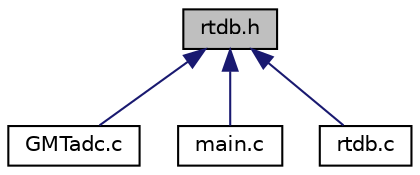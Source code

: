 digraph "rtdb.h"
{
 // LATEX_PDF_SIZE
  edge [fontname="Helvetica",fontsize="10",labelfontname="Helvetica",labelfontsize="10"];
  node [fontname="Helvetica",fontsize="10",shape=record];
  Node1 [label="rtdb.h",height=0.2,width=0.4,color="black", fillcolor="grey75", style="filled", fontcolor="black",tooltip="Real Time Data Base Header."];
  Node1 -> Node2 [dir="back",color="midnightblue",fontsize="10",style="solid",fontname="Helvetica"];
  Node2 [label="GMTadc.c",height=0.2,width=0.4,color="black", fillcolor="white", style="filled",URL="$GMTadc_8c.html",tooltip="ADC Base code."];
  Node1 -> Node3 [dir="back",color="midnightblue",fontsize="10",style="solid",fontname="Helvetica"];
  Node3 [label="main.c",height=0.2,width=0.4,color="black", fillcolor="white", style="filled",URL="$main_8c.html",tooltip="Implementation of an input/output module with ADC and PWM, with command input via UART."];
  Node1 -> Node4 [dir="back",color="midnightblue",fontsize="10",style="solid",fontname="Helvetica"];
  Node4 [label="rtdb.c",height=0.2,width=0.4,color="black", fillcolor="white", style="filled",URL="$rtdb_8c.html",tooltip="Real Time Database code."];
}
